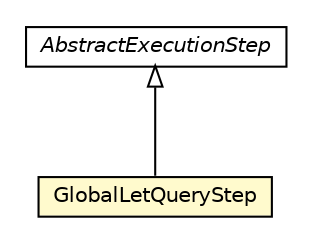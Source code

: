 #!/usr/local/bin/dot
#
# Class diagram 
# Generated by UMLGraph version R5_6-24-gf6e263 (http://www.umlgraph.org/)
#

digraph G {
	edge [fontname="Helvetica",fontsize=10,labelfontname="Helvetica",labelfontsize=10];
	node [fontname="Helvetica",fontsize=10,shape=plaintext];
	nodesep=0.25;
	ranksep=0.5;
	// com.orientechnologies.orient.core.sql.executor.AbstractExecutionStep
	c1199100 [label=<<table title="com.orientechnologies.orient.core.sql.executor.AbstractExecutionStep" border="0" cellborder="1" cellspacing="0" cellpadding="2" port="p" href="./AbstractExecutionStep.html">
		<tr><td><table border="0" cellspacing="0" cellpadding="1">
<tr><td align="center" balign="center"><font face="Helvetica-Oblique"> AbstractExecutionStep </font></td></tr>
		</table></td></tr>
		</table>>, URL="./AbstractExecutionStep.html", fontname="Helvetica", fontcolor="black", fontsize=10.0];
	// com.orientechnologies.orient.core.sql.executor.GlobalLetQueryStep
	c1199113 [label=<<table title="com.orientechnologies.orient.core.sql.executor.GlobalLetQueryStep" border="0" cellborder="1" cellspacing="0" cellpadding="2" port="p" bgcolor="lemonChiffon" href="./GlobalLetQueryStep.html">
		<tr><td><table border="0" cellspacing="0" cellpadding="1">
<tr><td align="center" balign="center"> GlobalLetQueryStep </td></tr>
		</table></td></tr>
		</table>>, URL="./GlobalLetQueryStep.html", fontname="Helvetica", fontcolor="black", fontsize=10.0];
	//com.orientechnologies.orient.core.sql.executor.GlobalLetQueryStep extends com.orientechnologies.orient.core.sql.executor.AbstractExecutionStep
	c1199100:p -> c1199113:p [dir=back,arrowtail=empty];
}

